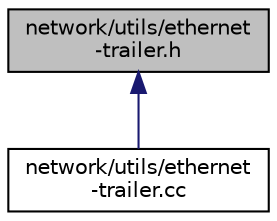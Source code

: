 digraph "network/utils/ethernet-trailer.h"
{
  edge [fontname="Helvetica",fontsize="10",labelfontname="Helvetica",labelfontsize="10"];
  node [fontname="Helvetica",fontsize="10",shape=record];
  Node1 [label="network/utils/ethernet\l-trailer.h",height=0.2,width=0.4,color="black", fillcolor="grey75", style="filled", fontcolor="black"];
  Node1 -> Node2 [dir="back",color="midnightblue",fontsize="10",style="solid"];
  Node2 [label="network/utils/ethernet\l-trailer.cc",height=0.2,width=0.4,color="black", fillcolor="white", style="filled",URL="$d5/d5f/ethernet-trailer_8cc.html"];
}
